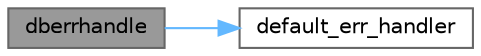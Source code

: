 digraph "dberrhandle"
{
 // LATEX_PDF_SIZE
  bgcolor="transparent";
  edge [fontname=Helvetica,fontsize=10,labelfontname=Helvetica,labelfontsize=10];
  node [fontname=Helvetica,fontsize=10,shape=box,height=0.2,width=0.4];
  rankdir="LR";
  Node1 [id="Node000001",label="dberrhandle",height=0.2,width=0.4,color="gray40", fillcolor="grey60", style="filled", fontcolor="black",tooltip="Set an error handler, for messages from db-lib."];
  Node1 -> Node2 [id="edge1_Node000001_Node000002",color="steelblue1",style="solid",tooltip=" "];
  Node2 [id="Node000002",label="default_err_handler",height=0.2,width=0.4,color="grey40", fillcolor="white", style="filled",URL="$a00569.html#gaccbc6d98d9528c48cf0254d809ca73ff",tooltip="default error handler for db-lib (handles library-generated errors)"];
}
